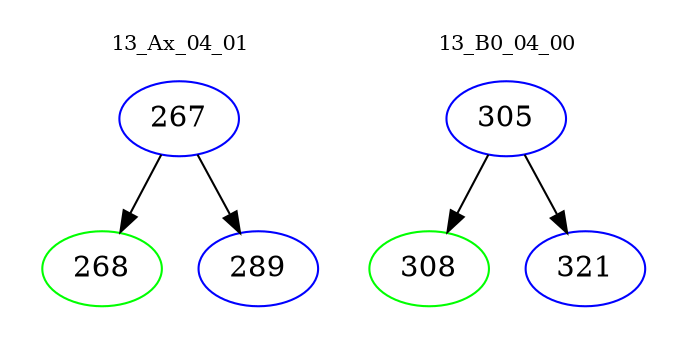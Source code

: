 digraph{
subgraph cluster_0 {
color = white
label = "13_Ax_04_01";
fontsize=10;
T0_267 [label="267", color="blue"]
T0_267 -> T0_268 [color="black"]
T0_268 [label="268", color="green"]
T0_267 -> T0_289 [color="black"]
T0_289 [label="289", color="blue"]
}
subgraph cluster_1 {
color = white
label = "13_B0_04_00";
fontsize=10;
T1_305 [label="305", color="blue"]
T1_305 -> T1_308 [color="black"]
T1_308 [label="308", color="green"]
T1_305 -> T1_321 [color="black"]
T1_321 [label="321", color="blue"]
}
}
